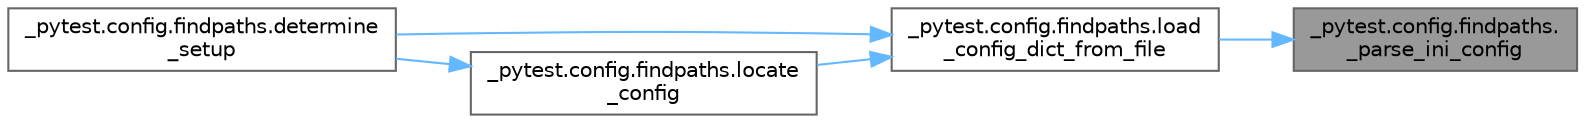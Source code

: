digraph "_pytest.config.findpaths._parse_ini_config"
{
 // LATEX_PDF_SIZE
  bgcolor="transparent";
  edge [fontname=Helvetica,fontsize=10,labelfontname=Helvetica,labelfontsize=10];
  node [fontname=Helvetica,fontsize=10,shape=box,height=0.2,width=0.4];
  rankdir="RL";
  Node1 [id="Node000001",label="_pytest.config.findpaths.\l_parse_ini_config",height=0.2,width=0.4,color="gray40", fillcolor="grey60", style="filled", fontcolor="black",tooltip=" "];
  Node1 -> Node2 [id="edge1_Node000001_Node000002",dir="back",color="steelblue1",style="solid",tooltip=" "];
  Node2 [id="Node000002",label="_pytest.config.findpaths.load\l_config_dict_from_file",height=0.2,width=0.4,color="grey40", fillcolor="white", style="filled",URL="$namespace__pytest_1_1config_1_1findpaths.html#aca00e3b14c5ed6e1e3f846b919434c41",tooltip=" "];
  Node2 -> Node3 [id="edge2_Node000002_Node000003",dir="back",color="steelblue1",style="solid",tooltip=" "];
  Node3 [id="Node000003",label="_pytest.config.findpaths.determine\l_setup",height=0.2,width=0.4,color="grey40", fillcolor="white", style="filled",URL="$namespace__pytest_1_1config_1_1findpaths.html#a64bfe67538c2887a0fe548f5002b5ccf",tooltip=" "];
  Node2 -> Node4 [id="edge3_Node000002_Node000004",dir="back",color="steelblue1",style="solid",tooltip=" "];
  Node4 [id="Node000004",label="_pytest.config.findpaths.locate\l_config",height=0.2,width=0.4,color="grey40", fillcolor="white", style="filled",URL="$namespace__pytest_1_1config_1_1findpaths.html#a1ccd5255133a20a1f503d5b2993e9766",tooltip=" "];
  Node4 -> Node3 [id="edge4_Node000004_Node000003",dir="back",color="steelblue1",style="solid",tooltip=" "];
}
